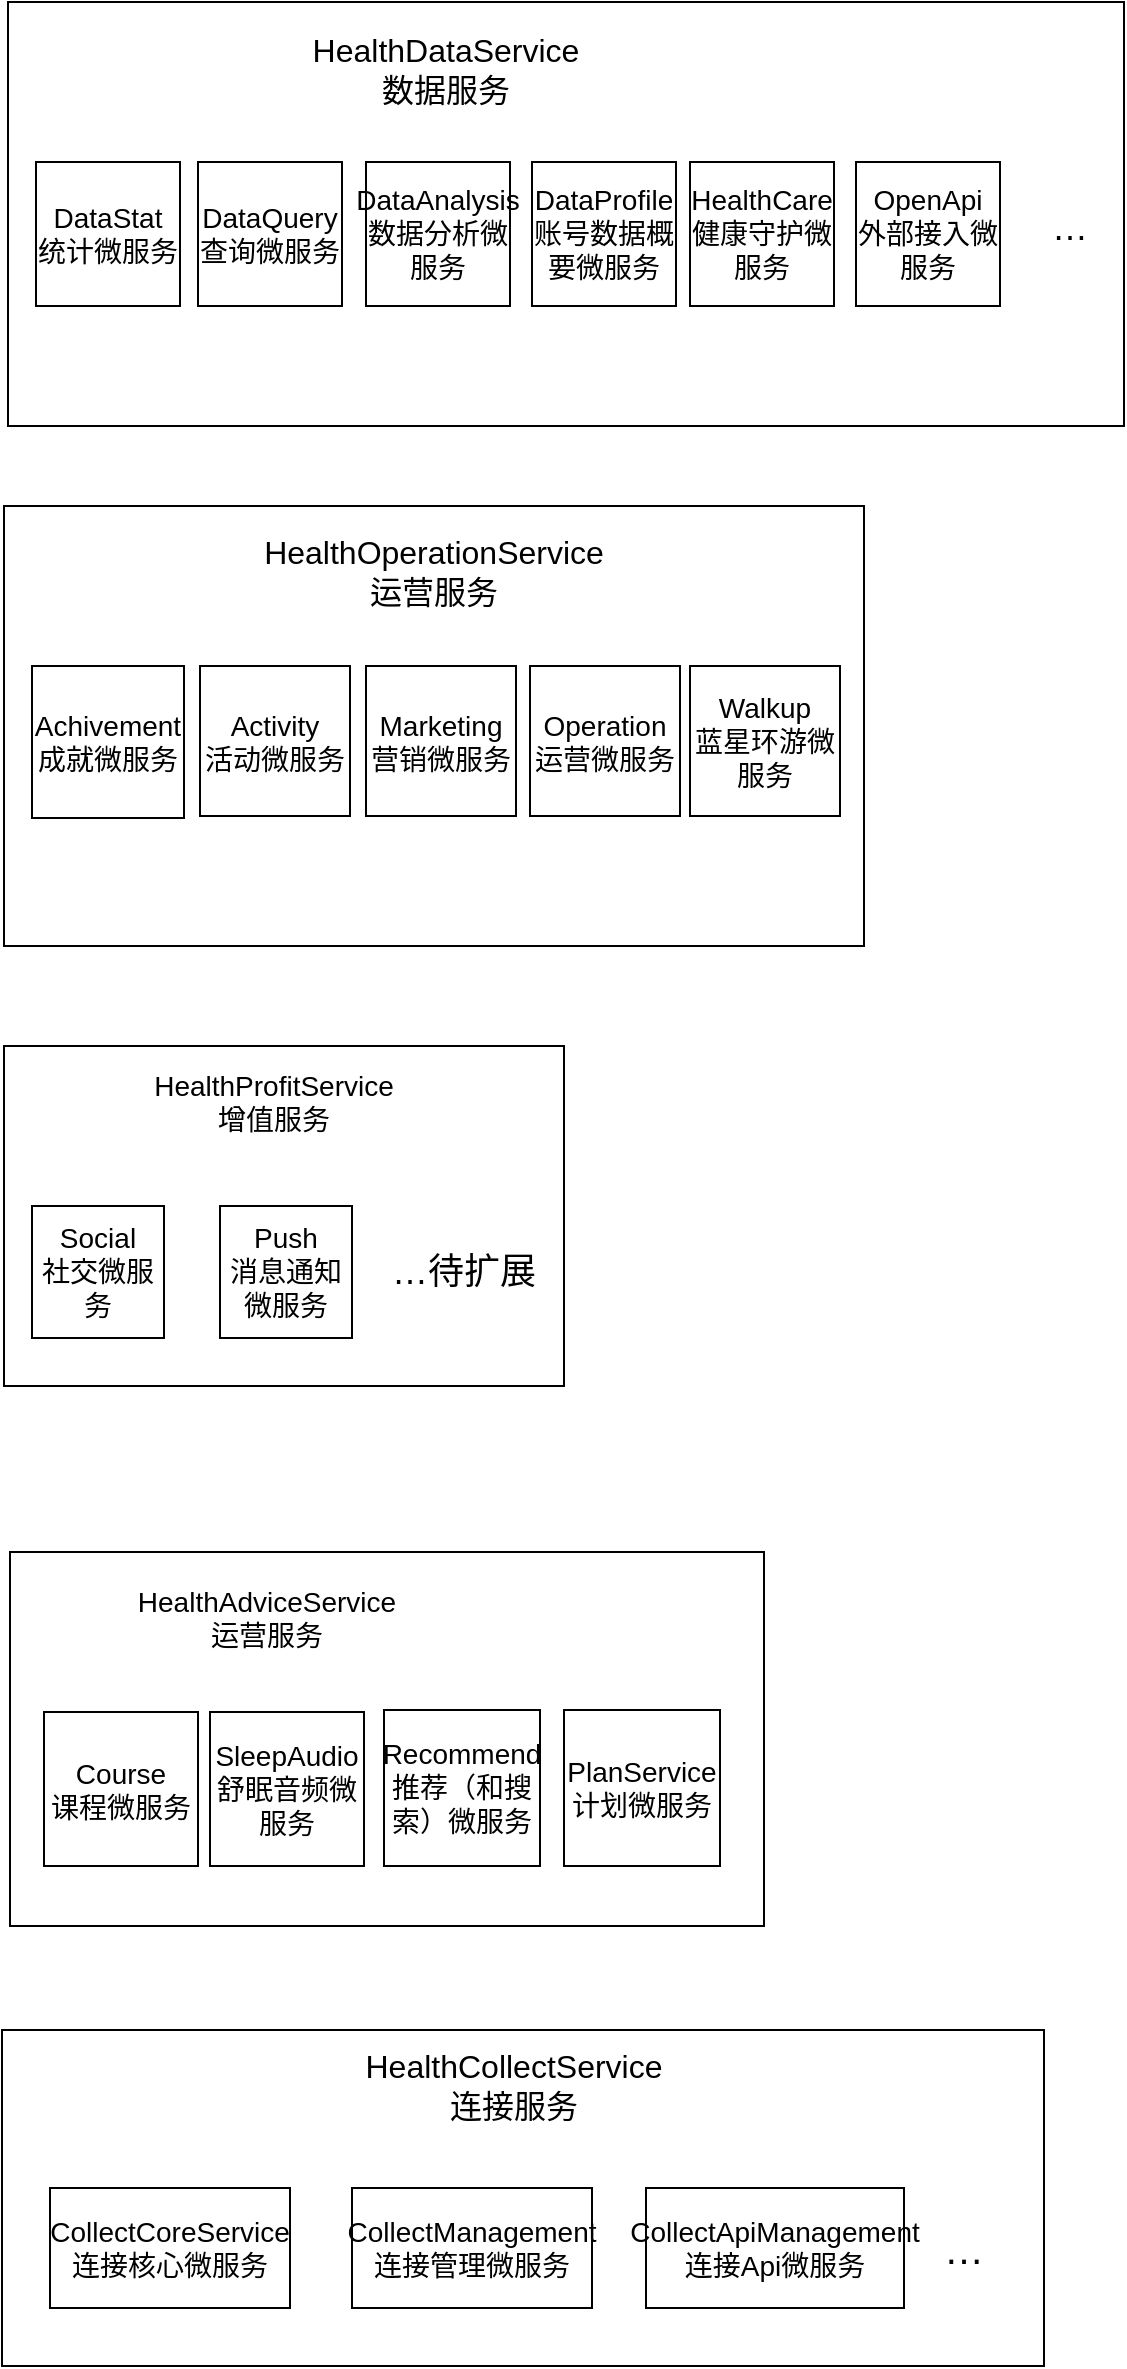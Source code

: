 <mxfile version="23.0.0" type="github">
  <diagram name="第 1 页" id="c6XIci1Z70mTHckqBOms">
    <mxGraphModel dx="946" dy="647" grid="1" gridSize="10" guides="1" tooltips="1" connect="1" arrows="1" fold="1" page="1" pageScale="1" pageWidth="827" pageHeight="1169" math="0" shadow="0">
      <root>
        <mxCell id="0" />
        <mxCell id="1" parent="0" />
        <mxCell id="Q7i9cyMPgHQrG95dPjTk-5" value="" style="rounded=0;whiteSpace=wrap;html=1;fontSize=14;" vertex="1" parent="1">
          <mxGeometry x="80" y="360" width="430" height="220" as="geometry" />
        </mxCell>
        <mxCell id="Q7i9cyMPgHQrG95dPjTk-8" value="" style="rounded=0;whiteSpace=wrap;html=1;fontSize=14;" vertex="1" parent="1">
          <mxGeometry x="80" y="630" width="280" height="170" as="geometry" />
        </mxCell>
        <mxCell id="Q7i9cyMPgHQrG95dPjTk-9" value="HealthOperationService&lt;br style=&quot;border-color: var(--border-color); font-size: 16px;&quot;&gt;运营服务" style="text;html=1;strokeColor=none;fillColor=none;align=center;verticalAlign=middle;whiteSpace=wrap;rounded=0;fontSize=16;" vertex="1" parent="1">
          <mxGeometry x="100" y="375" width="390" height="35" as="geometry" />
        </mxCell>
        <mxCell id="Q7i9cyMPgHQrG95dPjTk-10" value="Achivement&lt;br style=&quot;font-size: 14px;&quot;&gt;成就微服务&lt;br style=&quot;font-size: 14px;&quot;&gt;" style="whiteSpace=wrap;html=1;aspect=fixed;fontSize=14;" vertex="1" parent="1">
          <mxGeometry x="94" y="440" width="76" height="76" as="geometry" />
        </mxCell>
        <mxCell id="Q7i9cyMPgHQrG95dPjTk-11" value="Activity&lt;br style=&quot;font-size: 14px;&quot;&gt;活动微服务" style="whiteSpace=wrap;html=1;aspect=fixed;fontSize=14;" vertex="1" parent="1">
          <mxGeometry x="178" y="440" width="75" height="75" as="geometry" />
        </mxCell>
        <mxCell id="Q7i9cyMPgHQrG95dPjTk-12" value="Marketing&lt;br style=&quot;font-size: 14px;&quot;&gt;营销微服务" style="whiteSpace=wrap;html=1;aspect=fixed;fontSize=14;" vertex="1" parent="1">
          <mxGeometry x="261" y="440" width="75" height="75" as="geometry" />
        </mxCell>
        <mxCell id="Q7i9cyMPgHQrG95dPjTk-13" value="Operation&lt;br style=&quot;font-size: 14px;&quot;&gt;运营微服务" style="whiteSpace=wrap;html=1;aspect=fixed;fontSize=14;" vertex="1" parent="1">
          <mxGeometry x="343" y="440" width="75" height="75" as="geometry" />
        </mxCell>
        <mxCell id="Q7i9cyMPgHQrG95dPjTk-14" value="Walkup&lt;br style=&quot;font-size: 14px;&quot;&gt;蓝星环游微服务" style="whiteSpace=wrap;html=1;aspect=fixed;fontSize=14;" vertex="1" parent="1">
          <mxGeometry x="423" y="440" width="75" height="75" as="geometry" />
        </mxCell>
        <mxCell id="Q7i9cyMPgHQrG95dPjTk-15" value="Social&lt;br style=&quot;font-size: 14px;&quot;&gt;社交微服务" style="whiteSpace=wrap;html=1;aspect=fixed;fontSize=14;" vertex="1" parent="1">
          <mxGeometry x="94" y="710" width="66" height="66" as="geometry" />
        </mxCell>
        <mxCell id="Q7i9cyMPgHQrG95dPjTk-16" value="Push&lt;br style=&quot;font-size: 14px;&quot;&gt;消息通知微服务" style="whiteSpace=wrap;html=1;aspect=fixed;fontSize=14;" vertex="1" parent="1">
          <mxGeometry x="188" y="710" width="66" height="66" as="geometry" />
        </mxCell>
        <mxCell id="Q7i9cyMPgHQrG95dPjTk-17" value="HealthProfitService&lt;br style=&quot;border-color: var(--border-color); font-size: 14px;&quot;&gt;增值服务" style="text;html=1;strokeColor=none;fillColor=none;align=center;verticalAlign=middle;whiteSpace=wrap;rounded=0;fontSize=14;" vertex="1" parent="1">
          <mxGeometry x="110" y="640" width="210" height="35" as="geometry" />
        </mxCell>
        <mxCell id="Q7i9cyMPgHQrG95dPjTk-18" value="" style="rounded=0;whiteSpace=wrap;html=1;fontSize=14;" vertex="1" parent="1">
          <mxGeometry x="83" y="883" width="377" height="187" as="geometry" />
        </mxCell>
        <mxCell id="Q7i9cyMPgHQrG95dPjTk-19" value="HealthAdviceService&lt;br style=&quot;border-color: var(--border-color); font-size: 14px;&quot;&gt;运营服务" style="text;html=1;strokeColor=none;fillColor=none;align=center;verticalAlign=middle;whiteSpace=wrap;rounded=0;fontSize=14;" vertex="1" parent="1">
          <mxGeometry x="103" y="898" width="217" height="35" as="geometry" />
        </mxCell>
        <mxCell id="Q7i9cyMPgHQrG95dPjTk-20" value="Course&lt;br style=&quot;font-size: 14px;&quot;&gt;课程微服务" style="whiteSpace=wrap;html=1;aspect=fixed;fontSize=14;" vertex="1" parent="1">
          <mxGeometry x="100" y="963" width="77" height="77" as="geometry" />
        </mxCell>
        <mxCell id="Q7i9cyMPgHQrG95dPjTk-21" value="SleepAudio&lt;br style=&quot;font-size: 14px;&quot;&gt;舒眠音频微服务" style="whiteSpace=wrap;html=1;aspect=fixed;fontSize=14;" vertex="1" parent="1">
          <mxGeometry x="183" y="963" width="77" height="77" as="geometry" />
        </mxCell>
        <mxCell id="Q7i9cyMPgHQrG95dPjTk-22" value="Recommend推荐（和搜索）微服务" style="whiteSpace=wrap;html=1;aspect=fixed;fontSize=14;" vertex="1" parent="1">
          <mxGeometry x="270" y="962" width="78" height="78" as="geometry" />
        </mxCell>
        <mxCell id="Q7i9cyMPgHQrG95dPjTk-27" value="&lt;font style=&quot;font-size: 18px;&quot;&gt;…待扩展&lt;/font&gt;" style="text;html=1;strokeColor=none;fillColor=none;align=center;verticalAlign=middle;whiteSpace=wrap;rounded=0;fontSize=14;" vertex="1" parent="1">
          <mxGeometry x="270" y="728" width="80" height="30" as="geometry" />
        </mxCell>
        <mxCell id="Q7i9cyMPgHQrG95dPjTk-28" value="" style="rounded=0;whiteSpace=wrap;html=1;fontSize=14;" vertex="1" parent="1">
          <mxGeometry x="82" y="108" width="558" height="212" as="geometry" />
        </mxCell>
        <mxCell id="Q7i9cyMPgHQrG95dPjTk-29" value="HealthDataService&lt;br style=&quot;border-color: var(--border-color); font-size: 16px;&quot;&gt;数据服务" style="text;html=1;strokeColor=none;fillColor=none;align=center;verticalAlign=middle;whiteSpace=wrap;rounded=0;fontSize=16;" vertex="1" parent="1">
          <mxGeometry x="102" y="123" width="398" height="37" as="geometry" />
        </mxCell>
        <mxCell id="Q7i9cyMPgHQrG95dPjTk-30" value="DataStat&lt;br style=&quot;font-size: 14px;&quot;&gt;统计微服务" style="whiteSpace=wrap;html=1;aspect=fixed;fontSize=14;" vertex="1" parent="1">
          <mxGeometry x="96" y="188" width="72" height="72" as="geometry" />
        </mxCell>
        <mxCell id="Q7i9cyMPgHQrG95dPjTk-31" value="DataQuery查询微服务" style="whiteSpace=wrap;html=1;aspect=fixed;fontSize=14;" vertex="1" parent="1">
          <mxGeometry x="177" y="188" width="72" height="72" as="geometry" />
        </mxCell>
        <mxCell id="Q7i9cyMPgHQrG95dPjTk-32" value="DataAnalysis&lt;br style=&quot;font-size: 14px;&quot;&gt;数据分析微服务" style="whiteSpace=wrap;html=1;aspect=fixed;fontSize=14;" vertex="1" parent="1">
          <mxGeometry x="261" y="188" width="72" height="72" as="geometry" />
        </mxCell>
        <mxCell id="Q7i9cyMPgHQrG95dPjTk-33" value="DataProfile&lt;br style=&quot;font-size: 14px;&quot;&gt;账号数据概要微服务" style="whiteSpace=wrap;html=1;aspect=fixed;fontSize=14;" vertex="1" parent="1">
          <mxGeometry x="344" y="188" width="72" height="72" as="geometry" />
        </mxCell>
        <mxCell id="Q7i9cyMPgHQrG95dPjTk-34" value="HealthCare&lt;br style=&quot;font-size: 14px;&quot;&gt;健康守护微服务" style="whiteSpace=wrap;html=1;aspect=fixed;fontSize=14;" vertex="1" parent="1">
          <mxGeometry x="423" y="188" width="72" height="72" as="geometry" />
        </mxCell>
        <mxCell id="Q7i9cyMPgHQrG95dPjTk-35" value="…" style="text;html=1;strokeColor=none;fillColor=none;align=center;verticalAlign=middle;whiteSpace=wrap;rounded=0;fontSize=18;" vertex="1" parent="1">
          <mxGeometry x="593" y="206" width="40" height="30" as="geometry" />
        </mxCell>
        <mxCell id="Q7i9cyMPgHQrG95dPjTk-36" value="OpenApi&lt;br style=&quot;font-size: 14px;&quot;&gt;外部接入微服务" style="whiteSpace=wrap;html=1;aspect=fixed;fontSize=14;" vertex="1" parent="1">
          <mxGeometry x="506" y="188" width="72" height="72" as="geometry" />
        </mxCell>
        <mxCell id="HM_ZuTwMUxTqURrLmZ1j-1" value="" style="rounded=0;whiteSpace=wrap;html=1;fontSize=14;" vertex="1" parent="1">
          <mxGeometry x="79" y="1122" width="521" height="168" as="geometry" />
        </mxCell>
        <mxCell id="HM_ZuTwMUxTqURrLmZ1j-2" value="HealthCollectService&lt;br style=&quot;border-color: var(--border-color); font-size: 16px;&quot;&gt;连接服务" style="text;html=1;strokeColor=none;fillColor=none;align=center;verticalAlign=middle;whiteSpace=wrap;rounded=0;fontSize=16;" vertex="1" parent="1">
          <mxGeometry x="180" y="1130" width="310" height="40" as="geometry" />
        </mxCell>
        <mxCell id="HM_ZuTwMUxTqURrLmZ1j-6" value="CollectCoreService&lt;br style=&quot;border-color: var(--border-color); font-size: 14px;&quot;&gt;&lt;span style=&quot;font-size: 14px;&quot;&gt;连接核心微服务&lt;/span&gt;" style="rounded=0;whiteSpace=wrap;html=1;fontSize=14;" vertex="1" parent="1">
          <mxGeometry x="103" y="1201" width="120" height="60" as="geometry" />
        </mxCell>
        <mxCell id="HM_ZuTwMUxTqURrLmZ1j-7" value="CollectManagement&lt;br style=&quot;font-size: 14px;&quot;&gt;连接管理微服务" style="rounded=0;whiteSpace=wrap;html=1;fontSize=14;" vertex="1" parent="1">
          <mxGeometry x="254" y="1201" width="120" height="60" as="geometry" />
        </mxCell>
        <mxCell id="HM_ZuTwMUxTqURrLmZ1j-8" value="CollectApiManagement&lt;br style=&quot;font-size: 14px;&quot;&gt;连接Api微服务" style="rounded=0;whiteSpace=wrap;html=1;fontSize=14;" vertex="1" parent="1">
          <mxGeometry x="401" y="1201" width="129" height="60" as="geometry" />
        </mxCell>
        <mxCell id="HM_ZuTwMUxTqURrLmZ1j-9" value="…" style="text;html=1;strokeColor=none;fillColor=none;align=center;verticalAlign=middle;whiteSpace=wrap;rounded=0;fontSize=20;" vertex="1" parent="1">
          <mxGeometry x="540" y="1216" width="40" height="30" as="geometry" />
        </mxCell>
        <mxCell id="Q7i9cyMPgHQrG95dPjTk-37" value="PlanService&lt;br&gt;计划微服务" style="whiteSpace=wrap;html=1;aspect=fixed;fontSize=14;" vertex="1" parent="1">
          <mxGeometry x="360" y="962" width="78" height="78" as="geometry" />
        </mxCell>
      </root>
    </mxGraphModel>
  </diagram>
</mxfile>
